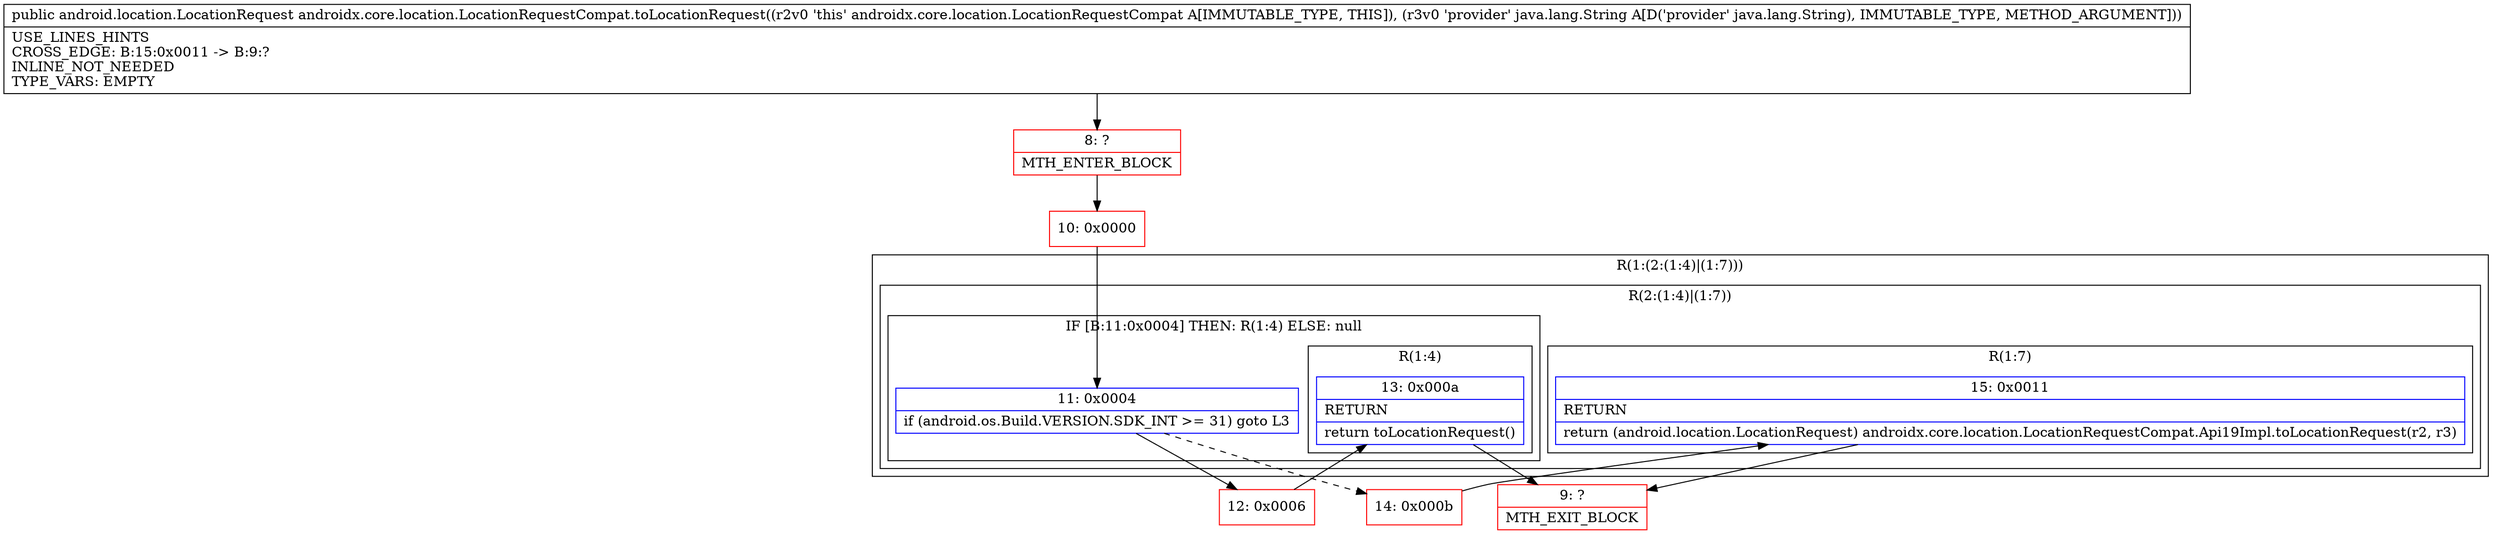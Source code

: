 digraph "CFG forandroidx.core.location.LocationRequestCompat.toLocationRequest(Ljava\/lang\/String;)Landroid\/location\/LocationRequest;" {
subgraph cluster_Region_2105765167 {
label = "R(1:(2:(1:4)|(1:7)))";
node [shape=record,color=blue];
subgraph cluster_Region_1802819686 {
label = "R(2:(1:4)|(1:7))";
node [shape=record,color=blue];
subgraph cluster_IfRegion_2035999209 {
label = "IF [B:11:0x0004] THEN: R(1:4) ELSE: null";
node [shape=record,color=blue];
Node_11 [shape=record,label="{11\:\ 0x0004|if (android.os.Build.VERSION.SDK_INT \>= 31) goto L3\l}"];
subgraph cluster_Region_1926305116 {
label = "R(1:4)";
node [shape=record,color=blue];
Node_13 [shape=record,label="{13\:\ 0x000a|RETURN\l|return toLocationRequest()\l}"];
}
}
subgraph cluster_Region_350090300 {
label = "R(1:7)";
node [shape=record,color=blue];
Node_15 [shape=record,label="{15\:\ 0x0011|RETURN\l|return (android.location.LocationRequest) androidx.core.location.LocationRequestCompat.Api19Impl.toLocationRequest(r2, r3)\l}"];
}
}
}
Node_8 [shape=record,color=red,label="{8\:\ ?|MTH_ENTER_BLOCK\l}"];
Node_10 [shape=record,color=red,label="{10\:\ 0x0000}"];
Node_12 [shape=record,color=red,label="{12\:\ 0x0006}"];
Node_9 [shape=record,color=red,label="{9\:\ ?|MTH_EXIT_BLOCK\l}"];
Node_14 [shape=record,color=red,label="{14\:\ 0x000b}"];
MethodNode[shape=record,label="{public android.location.LocationRequest androidx.core.location.LocationRequestCompat.toLocationRequest((r2v0 'this' androidx.core.location.LocationRequestCompat A[IMMUTABLE_TYPE, THIS]), (r3v0 'provider' java.lang.String A[D('provider' java.lang.String), IMMUTABLE_TYPE, METHOD_ARGUMENT]))  | USE_LINES_HINTS\lCROSS_EDGE: B:15:0x0011 \-\> B:9:?\lINLINE_NOT_NEEDED\lTYPE_VARS: EMPTY\l}"];
MethodNode -> Node_8;Node_11 -> Node_12;
Node_11 -> Node_14[style=dashed];
Node_13 -> Node_9;
Node_15 -> Node_9;
Node_8 -> Node_10;
Node_10 -> Node_11;
Node_12 -> Node_13;
Node_14 -> Node_15;
}

